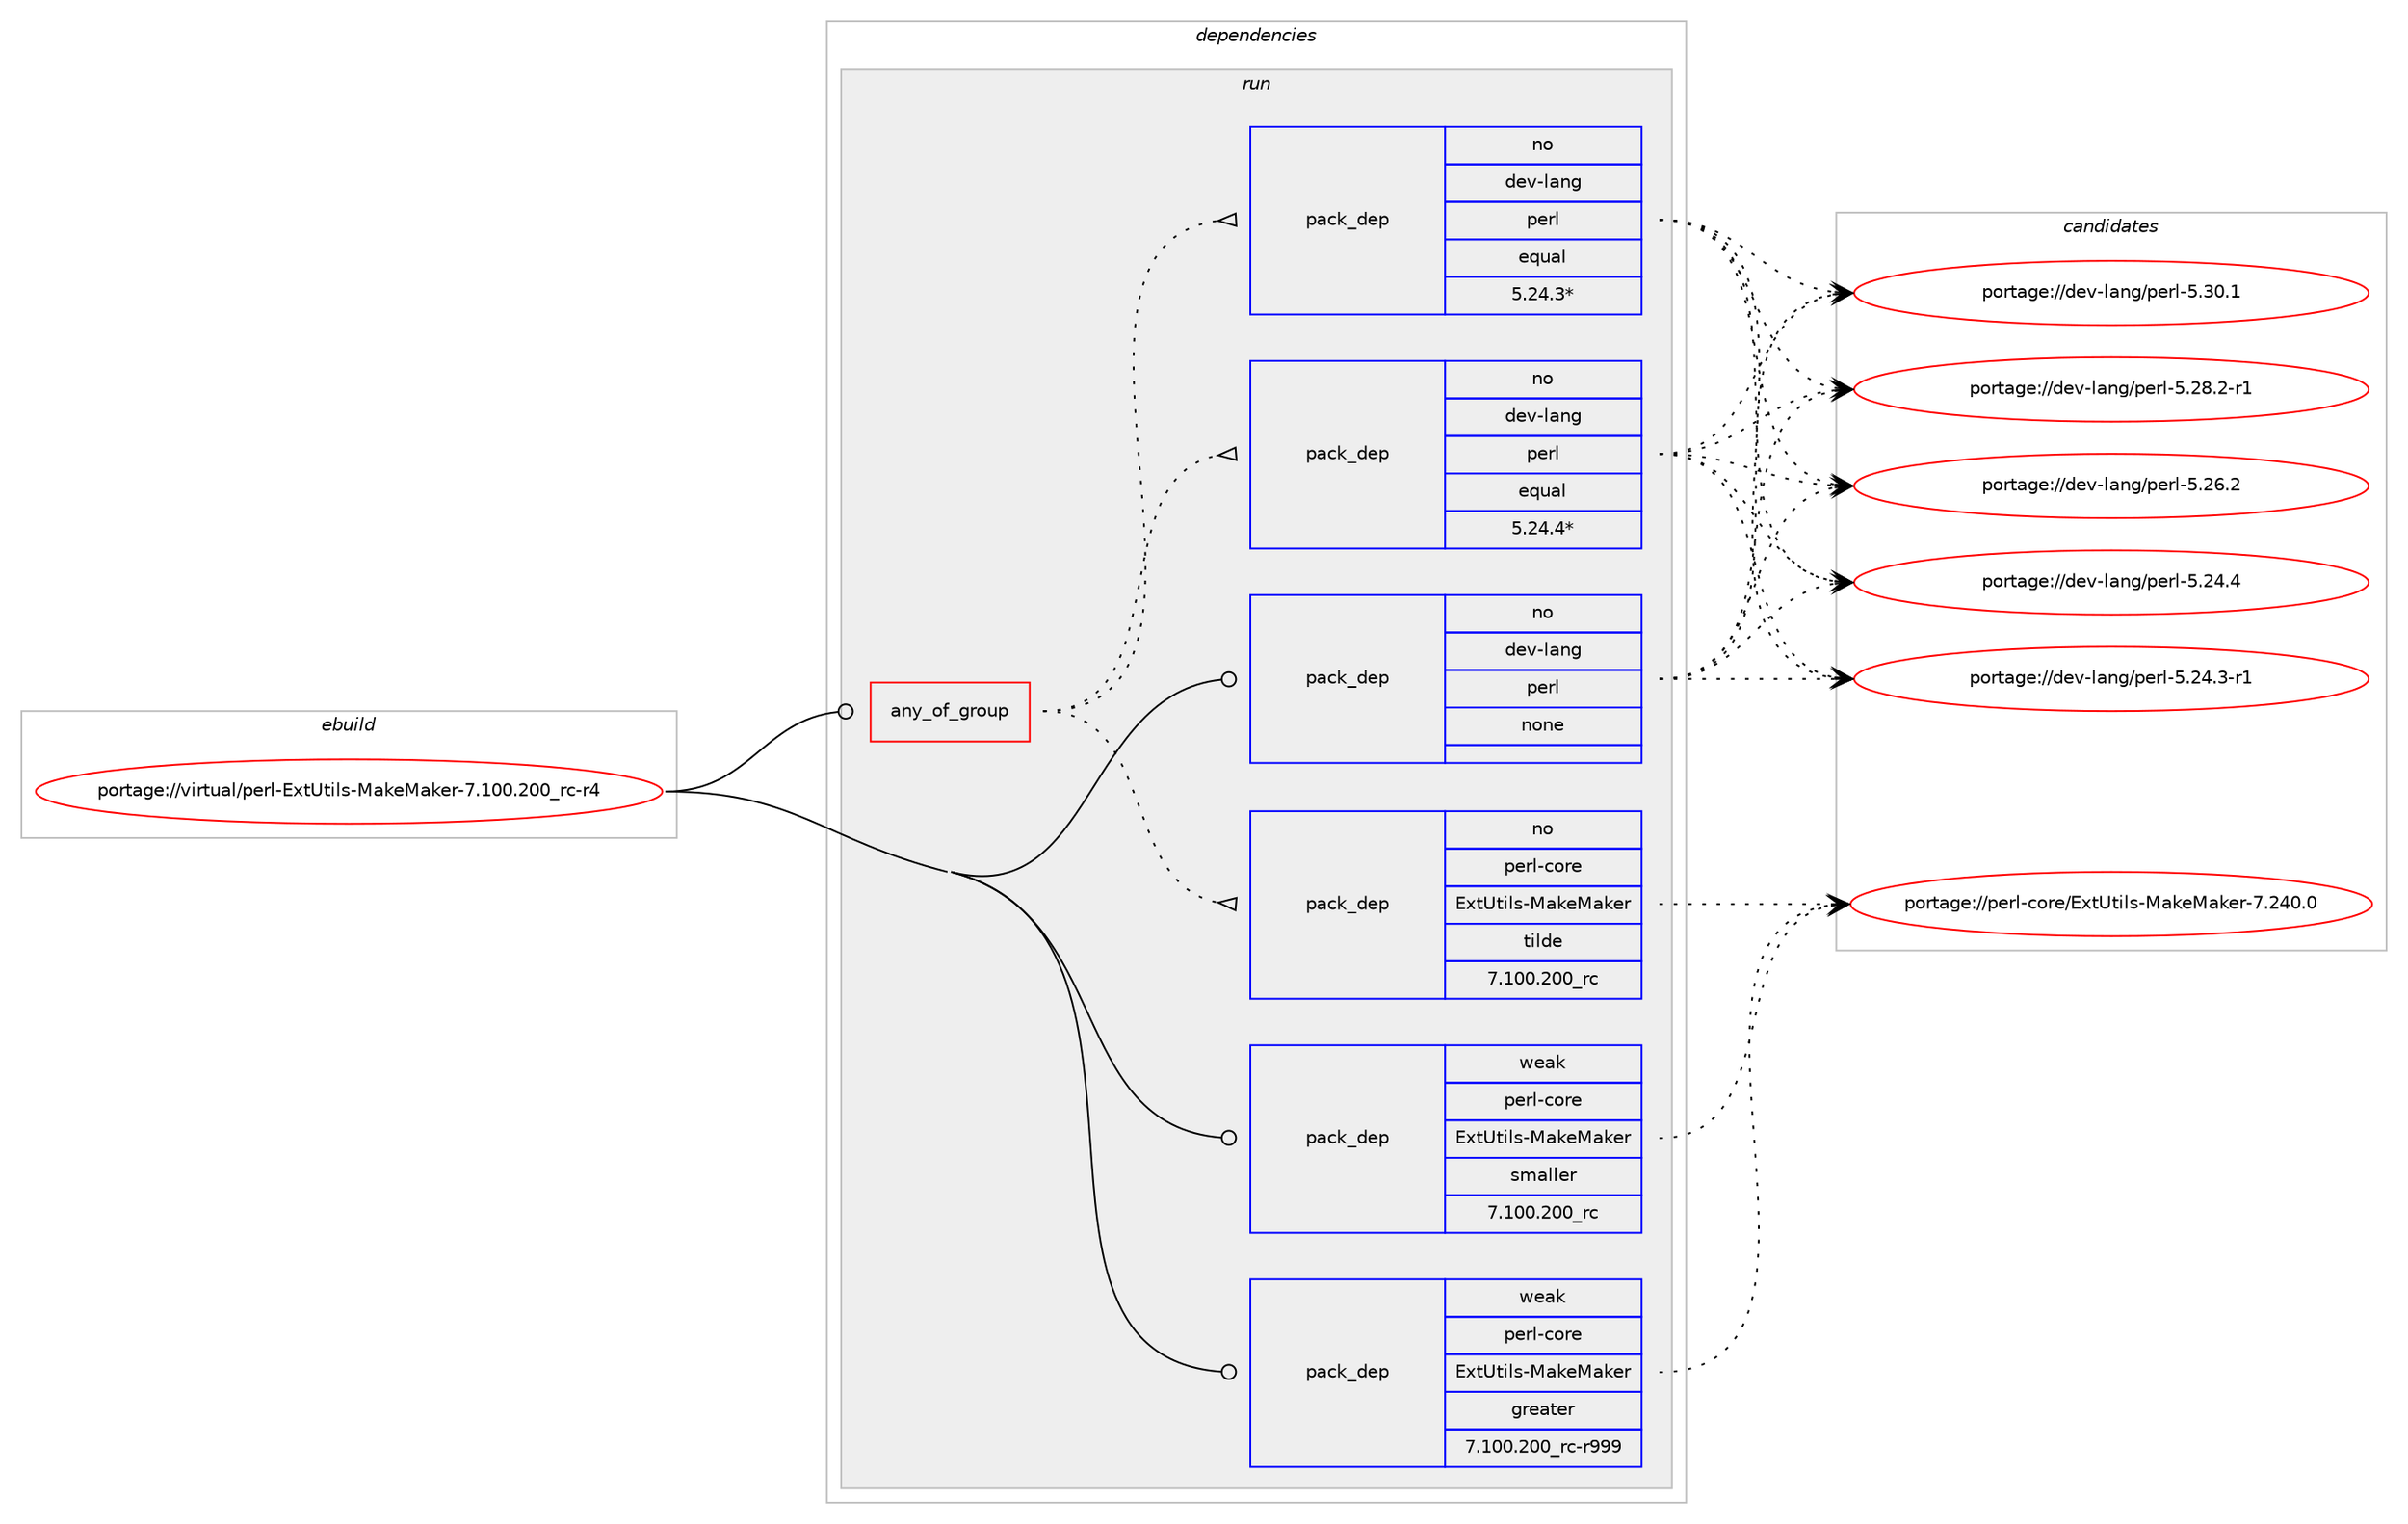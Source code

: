 digraph prolog {

# *************
# Graph options
# *************

newrank=true;
concentrate=true;
compound=true;
graph [rankdir=LR,fontname=Helvetica,fontsize=10,ranksep=1.5];#, ranksep=2.5, nodesep=0.2];
edge  [arrowhead=vee];
node  [fontname=Helvetica,fontsize=10];

# **********
# The ebuild
# **********

subgraph cluster_leftcol {
color=gray;
rank=same;
label=<<i>ebuild</i>>;
id [label="portage://virtual/perl-ExtUtils-MakeMaker-7.100.200_rc-r4", color=red, width=4, href="../virtual/perl-ExtUtils-MakeMaker-7.100.200_rc-r4.svg"];
}

# ****************
# The dependencies
# ****************

subgraph cluster_midcol {
color=gray;
label=<<i>dependencies</i>>;
subgraph cluster_compile {
fillcolor="#eeeeee";
style=filled;
label=<<i>compile</i>>;
}
subgraph cluster_compileandrun {
fillcolor="#eeeeee";
style=filled;
label=<<i>compile and run</i>>;
}
subgraph cluster_run {
fillcolor="#eeeeee";
style=filled;
label=<<i>run</i>>;
subgraph any857 {
dependency39551 [label=<<TABLE BORDER="0" CELLBORDER="1" CELLSPACING="0" CELLPADDING="4"><TR><TD CELLPADDING="10">any_of_group</TD></TR></TABLE>>, shape=none, color=red];subgraph pack31674 {
dependency39552 [label=<<TABLE BORDER="0" CELLBORDER="1" CELLSPACING="0" CELLPADDING="4" WIDTH="220"><TR><TD ROWSPAN="6" CELLPADDING="30">pack_dep</TD></TR><TR><TD WIDTH="110">no</TD></TR><TR><TD>dev-lang</TD></TR><TR><TD>perl</TD></TR><TR><TD>equal</TD></TR><TR><TD>5.24.4*</TD></TR></TABLE>>, shape=none, color=blue];
}
dependency39551:e -> dependency39552:w [weight=20,style="dotted",arrowhead="oinv"];
subgraph pack31675 {
dependency39553 [label=<<TABLE BORDER="0" CELLBORDER="1" CELLSPACING="0" CELLPADDING="4" WIDTH="220"><TR><TD ROWSPAN="6" CELLPADDING="30">pack_dep</TD></TR><TR><TD WIDTH="110">no</TD></TR><TR><TD>dev-lang</TD></TR><TR><TD>perl</TD></TR><TR><TD>equal</TD></TR><TR><TD>5.24.3*</TD></TR></TABLE>>, shape=none, color=blue];
}
dependency39551:e -> dependency39553:w [weight=20,style="dotted",arrowhead="oinv"];
subgraph pack31676 {
dependency39554 [label=<<TABLE BORDER="0" CELLBORDER="1" CELLSPACING="0" CELLPADDING="4" WIDTH="220"><TR><TD ROWSPAN="6" CELLPADDING="30">pack_dep</TD></TR><TR><TD WIDTH="110">no</TD></TR><TR><TD>perl-core</TD></TR><TR><TD>ExtUtils-MakeMaker</TD></TR><TR><TD>tilde</TD></TR><TR><TD>7.100.200_rc</TD></TR></TABLE>>, shape=none, color=blue];
}
dependency39551:e -> dependency39554:w [weight=20,style="dotted",arrowhead="oinv"];
}
id:e -> dependency39551:w [weight=20,style="solid",arrowhead="odot"];
subgraph pack31677 {
dependency39555 [label=<<TABLE BORDER="0" CELLBORDER="1" CELLSPACING="0" CELLPADDING="4" WIDTH="220"><TR><TD ROWSPAN="6" CELLPADDING="30">pack_dep</TD></TR><TR><TD WIDTH="110">no</TD></TR><TR><TD>dev-lang</TD></TR><TR><TD>perl</TD></TR><TR><TD>none</TD></TR><TR><TD></TD></TR></TABLE>>, shape=none, color=blue];
}
id:e -> dependency39555:w [weight=20,style="solid",arrowhead="odot"];
subgraph pack31678 {
dependency39556 [label=<<TABLE BORDER="0" CELLBORDER="1" CELLSPACING="0" CELLPADDING="4" WIDTH="220"><TR><TD ROWSPAN="6" CELLPADDING="30">pack_dep</TD></TR><TR><TD WIDTH="110">weak</TD></TR><TR><TD>perl-core</TD></TR><TR><TD>ExtUtils-MakeMaker</TD></TR><TR><TD>greater</TD></TR><TR><TD>7.100.200_rc-r999</TD></TR></TABLE>>, shape=none, color=blue];
}
id:e -> dependency39556:w [weight=20,style="solid",arrowhead="odot"];
subgraph pack31679 {
dependency39557 [label=<<TABLE BORDER="0" CELLBORDER="1" CELLSPACING="0" CELLPADDING="4" WIDTH="220"><TR><TD ROWSPAN="6" CELLPADDING="30">pack_dep</TD></TR><TR><TD WIDTH="110">weak</TD></TR><TR><TD>perl-core</TD></TR><TR><TD>ExtUtils-MakeMaker</TD></TR><TR><TD>smaller</TD></TR><TR><TD>7.100.200_rc</TD></TR></TABLE>>, shape=none, color=blue];
}
id:e -> dependency39557:w [weight=20,style="solid",arrowhead="odot"];
}
}

# **************
# The candidates
# **************

subgraph cluster_choices {
rank=same;
color=gray;
label=<<i>candidates</i>>;

subgraph choice31674 {
color=black;
nodesep=1;
choice10010111845108971101034711210111410845534651484649 [label="portage://dev-lang/perl-5.30.1", color=red, width=4,href="../dev-lang/perl-5.30.1.svg"];
choice100101118451089711010347112101114108455346505646504511449 [label="portage://dev-lang/perl-5.28.2-r1", color=red, width=4,href="../dev-lang/perl-5.28.2-r1.svg"];
choice10010111845108971101034711210111410845534650544650 [label="portage://dev-lang/perl-5.26.2", color=red, width=4,href="../dev-lang/perl-5.26.2.svg"];
choice10010111845108971101034711210111410845534650524652 [label="portage://dev-lang/perl-5.24.4", color=red, width=4,href="../dev-lang/perl-5.24.4.svg"];
choice100101118451089711010347112101114108455346505246514511449 [label="portage://dev-lang/perl-5.24.3-r1", color=red, width=4,href="../dev-lang/perl-5.24.3-r1.svg"];
dependency39552:e -> choice10010111845108971101034711210111410845534651484649:w [style=dotted,weight="100"];
dependency39552:e -> choice100101118451089711010347112101114108455346505646504511449:w [style=dotted,weight="100"];
dependency39552:e -> choice10010111845108971101034711210111410845534650544650:w [style=dotted,weight="100"];
dependency39552:e -> choice10010111845108971101034711210111410845534650524652:w [style=dotted,weight="100"];
dependency39552:e -> choice100101118451089711010347112101114108455346505246514511449:w [style=dotted,weight="100"];
}
subgraph choice31675 {
color=black;
nodesep=1;
choice10010111845108971101034711210111410845534651484649 [label="portage://dev-lang/perl-5.30.1", color=red, width=4,href="../dev-lang/perl-5.30.1.svg"];
choice100101118451089711010347112101114108455346505646504511449 [label="portage://dev-lang/perl-5.28.2-r1", color=red, width=4,href="../dev-lang/perl-5.28.2-r1.svg"];
choice10010111845108971101034711210111410845534650544650 [label="portage://dev-lang/perl-5.26.2", color=red, width=4,href="../dev-lang/perl-5.26.2.svg"];
choice10010111845108971101034711210111410845534650524652 [label="portage://dev-lang/perl-5.24.4", color=red, width=4,href="../dev-lang/perl-5.24.4.svg"];
choice100101118451089711010347112101114108455346505246514511449 [label="portage://dev-lang/perl-5.24.3-r1", color=red, width=4,href="../dev-lang/perl-5.24.3-r1.svg"];
dependency39553:e -> choice10010111845108971101034711210111410845534651484649:w [style=dotted,weight="100"];
dependency39553:e -> choice100101118451089711010347112101114108455346505646504511449:w [style=dotted,weight="100"];
dependency39553:e -> choice10010111845108971101034711210111410845534650544650:w [style=dotted,weight="100"];
dependency39553:e -> choice10010111845108971101034711210111410845534650524652:w [style=dotted,weight="100"];
dependency39553:e -> choice100101118451089711010347112101114108455346505246514511449:w [style=dotted,weight="100"];
}
subgraph choice31676 {
color=black;
nodesep=1;
choice112101114108459911111410147691201168511610510811545779710710177971071011144555465052484648 [label="portage://perl-core/ExtUtils-MakeMaker-7.240.0", color=red, width=4,href="../perl-core/ExtUtils-MakeMaker-7.240.0.svg"];
dependency39554:e -> choice112101114108459911111410147691201168511610510811545779710710177971071011144555465052484648:w [style=dotted,weight="100"];
}
subgraph choice31677 {
color=black;
nodesep=1;
choice10010111845108971101034711210111410845534651484649 [label="portage://dev-lang/perl-5.30.1", color=red, width=4,href="../dev-lang/perl-5.30.1.svg"];
choice100101118451089711010347112101114108455346505646504511449 [label="portage://dev-lang/perl-5.28.2-r1", color=red, width=4,href="../dev-lang/perl-5.28.2-r1.svg"];
choice10010111845108971101034711210111410845534650544650 [label="portage://dev-lang/perl-5.26.2", color=red, width=4,href="../dev-lang/perl-5.26.2.svg"];
choice10010111845108971101034711210111410845534650524652 [label="portage://dev-lang/perl-5.24.4", color=red, width=4,href="../dev-lang/perl-5.24.4.svg"];
choice100101118451089711010347112101114108455346505246514511449 [label="portage://dev-lang/perl-5.24.3-r1", color=red, width=4,href="../dev-lang/perl-5.24.3-r1.svg"];
dependency39555:e -> choice10010111845108971101034711210111410845534651484649:w [style=dotted,weight="100"];
dependency39555:e -> choice100101118451089711010347112101114108455346505646504511449:w [style=dotted,weight="100"];
dependency39555:e -> choice10010111845108971101034711210111410845534650544650:w [style=dotted,weight="100"];
dependency39555:e -> choice10010111845108971101034711210111410845534650524652:w [style=dotted,weight="100"];
dependency39555:e -> choice100101118451089711010347112101114108455346505246514511449:w [style=dotted,weight="100"];
}
subgraph choice31678 {
color=black;
nodesep=1;
choice112101114108459911111410147691201168511610510811545779710710177971071011144555465052484648 [label="portage://perl-core/ExtUtils-MakeMaker-7.240.0", color=red, width=4,href="../perl-core/ExtUtils-MakeMaker-7.240.0.svg"];
dependency39556:e -> choice112101114108459911111410147691201168511610510811545779710710177971071011144555465052484648:w [style=dotted,weight="100"];
}
subgraph choice31679 {
color=black;
nodesep=1;
choice112101114108459911111410147691201168511610510811545779710710177971071011144555465052484648 [label="portage://perl-core/ExtUtils-MakeMaker-7.240.0", color=red, width=4,href="../perl-core/ExtUtils-MakeMaker-7.240.0.svg"];
dependency39557:e -> choice112101114108459911111410147691201168511610510811545779710710177971071011144555465052484648:w [style=dotted,weight="100"];
}
}

}
